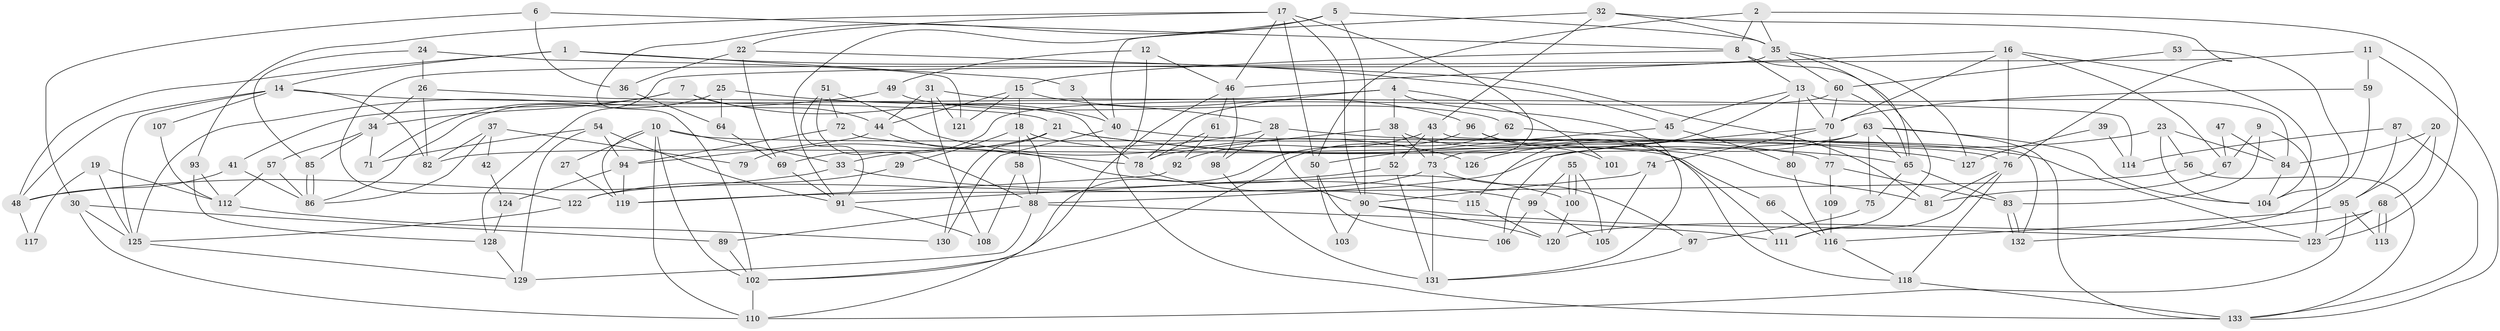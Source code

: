 // Generated by graph-tools (version 1.1) at 2025/02/03/09/25 03:02:01]
// undirected, 133 vertices, 266 edges
graph export_dot {
graph [start="1"]
  node [color=gray90,style=filled];
  1;
  2;
  3;
  4;
  5;
  6;
  7;
  8;
  9;
  10;
  11;
  12;
  13;
  14;
  15;
  16;
  17;
  18;
  19;
  20;
  21;
  22;
  23;
  24;
  25;
  26;
  27;
  28;
  29;
  30;
  31;
  32;
  33;
  34;
  35;
  36;
  37;
  38;
  39;
  40;
  41;
  42;
  43;
  44;
  45;
  46;
  47;
  48;
  49;
  50;
  51;
  52;
  53;
  54;
  55;
  56;
  57;
  58;
  59;
  60;
  61;
  62;
  63;
  64;
  65;
  66;
  67;
  68;
  69;
  70;
  71;
  72;
  73;
  74;
  75;
  76;
  77;
  78;
  79;
  80;
  81;
  82;
  83;
  84;
  85;
  86;
  87;
  88;
  89;
  90;
  91;
  92;
  93;
  94;
  95;
  96;
  97;
  98;
  99;
  100;
  101;
  102;
  103;
  104;
  105;
  106;
  107;
  108;
  109;
  110;
  111;
  112;
  113;
  114;
  115;
  116;
  117;
  118;
  119;
  120;
  121;
  122;
  123;
  124;
  125;
  126;
  127;
  128;
  129;
  130;
  131;
  132;
  133;
  1 -- 48;
  1 -- 45;
  1 -- 3;
  1 -- 14;
  2 -- 50;
  2 -- 8;
  2 -- 35;
  2 -- 123;
  3 -- 40;
  4 -- 78;
  4 -- 38;
  4 -- 41;
  4 -- 101;
  4 -- 131;
  5 -- 35;
  5 -- 91;
  5 -- 90;
  5 -- 102;
  6 -- 36;
  6 -- 30;
  6 -- 8;
  7 -- 40;
  7 -- 44;
  7 -- 34;
  7 -- 71;
  8 -- 13;
  8 -- 15;
  8 -- 111;
  9 -- 83;
  9 -- 123;
  9 -- 67;
  10 -- 119;
  10 -- 110;
  10 -- 27;
  10 -- 33;
  10 -- 66;
  10 -- 102;
  11 -- 59;
  11 -- 133;
  11 -- 128;
  12 -- 49;
  12 -- 46;
  12 -- 133;
  13 -- 80;
  13 -- 115;
  13 -- 45;
  13 -- 70;
  13 -- 84;
  14 -- 21;
  14 -- 48;
  14 -- 82;
  14 -- 107;
  14 -- 125;
  15 -- 96;
  15 -- 18;
  15 -- 44;
  15 -- 121;
  16 -- 104;
  16 -- 76;
  16 -- 46;
  16 -- 67;
  16 -- 70;
  17 -- 90;
  17 -- 46;
  17 -- 22;
  17 -- 50;
  17 -- 73;
  17 -- 93;
  18 -- 88;
  18 -- 29;
  18 -- 58;
  18 -- 81;
  19 -- 125;
  19 -- 112;
  19 -- 117;
  20 -- 68;
  20 -- 84;
  20 -- 95;
  21 -- 65;
  21 -- 130;
  21 -- 79;
  21 -- 127;
  22 -- 81;
  22 -- 36;
  22 -- 69;
  23 -- 84;
  23 -- 88;
  23 -- 56;
  23 -- 104;
  24 -- 121;
  24 -- 26;
  24 -- 85;
  25 -- 28;
  25 -- 86;
  25 -- 64;
  26 -- 82;
  26 -- 34;
  26 -- 78;
  27 -- 119;
  28 -- 90;
  28 -- 98;
  28 -- 33;
  28 -- 123;
  29 -- 122;
  30 -- 89;
  30 -- 125;
  30 -- 110;
  31 -- 44;
  31 -- 108;
  31 -- 114;
  31 -- 121;
  32 -- 43;
  32 -- 35;
  32 -- 40;
  32 -- 76;
  33 -- 48;
  33 -- 99;
  34 -- 85;
  34 -- 57;
  34 -- 71;
  35 -- 60;
  35 -- 65;
  35 -- 122;
  35 -- 127;
  36 -- 64;
  37 -- 82;
  37 -- 86;
  37 -- 42;
  37 -- 79;
  38 -- 111;
  38 -- 73;
  38 -- 52;
  38 -- 78;
  39 -- 127;
  39 -- 114;
  40 -- 76;
  40 -- 130;
  41 -- 48;
  41 -- 86;
  42 -- 124;
  43 -- 52;
  43 -- 73;
  43 -- 92;
  43 -- 132;
  44 -- 100;
  44 -- 94;
  45 -- 50;
  45 -- 80;
  46 -- 110;
  46 -- 61;
  46 -- 98;
  47 -- 67;
  47 -- 84;
  48 -- 117;
  49 -- 125;
  49 -- 62;
  50 -- 106;
  50 -- 103;
  51 -- 91;
  51 -- 88;
  51 -- 72;
  51 -- 126;
  52 -- 131;
  52 -- 91;
  53 -- 60;
  53 -- 104;
  54 -- 94;
  54 -- 71;
  54 -- 91;
  54 -- 129;
  55 -- 105;
  55 -- 100;
  55 -- 100;
  55 -- 99;
  56 -- 119;
  56 -- 133;
  57 -- 86;
  57 -- 112;
  58 -- 88;
  58 -- 108;
  59 -- 70;
  59 -- 132;
  60 -- 69;
  60 -- 70;
  60 -- 65;
  61 -- 78;
  61 -- 92;
  62 -- 77;
  62 -- 102;
  63 -- 133;
  63 -- 65;
  63 -- 75;
  63 -- 82;
  63 -- 104;
  63 -- 126;
  64 -- 69;
  65 -- 75;
  65 -- 83;
  66 -- 116;
  67 -- 81;
  68 -- 113;
  68 -- 113;
  68 -- 123;
  68 -- 120;
  69 -- 91;
  70 -- 74;
  70 -- 77;
  70 -- 106;
  72 -- 78;
  72 -- 94;
  73 -- 131;
  73 -- 97;
  73 -- 122;
  74 -- 90;
  74 -- 105;
  75 -- 97;
  76 -- 81;
  76 -- 111;
  76 -- 118;
  77 -- 83;
  77 -- 109;
  78 -- 115;
  80 -- 116;
  83 -- 132;
  83 -- 132;
  84 -- 104;
  85 -- 86;
  85 -- 86;
  87 -- 95;
  87 -- 133;
  87 -- 114;
  88 -- 111;
  88 -- 129;
  88 -- 89;
  89 -- 102;
  90 -- 123;
  90 -- 103;
  90 -- 120;
  91 -- 108;
  92 -- 119;
  93 -- 128;
  93 -- 112;
  94 -- 119;
  94 -- 124;
  95 -- 110;
  95 -- 113;
  95 -- 116;
  96 -- 102;
  96 -- 118;
  96 -- 101;
  97 -- 131;
  98 -- 131;
  99 -- 105;
  99 -- 106;
  100 -- 120;
  102 -- 110;
  107 -- 112;
  109 -- 116;
  112 -- 130;
  115 -- 120;
  116 -- 118;
  118 -- 133;
  122 -- 125;
  124 -- 128;
  125 -- 129;
  128 -- 129;
}
